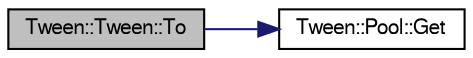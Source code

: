 digraph "Tween::Tween::To"
{
  bgcolor="transparent";
  edge [fontname="FreeSans",fontsize="10",labelfontname="FreeSans",labelfontsize="10"];
  node [fontname="FreeSans",fontsize="10",shape=record];
  rankdir="LR";
  Node1 [label="Tween::Tween::To",height=0.2,width=0.4,color="black", fillcolor="grey75", style="filled" fontcolor="black"];
  Node1 -> Node2 [color="midnightblue",fontsize="10",style="solid",fontname="FreeSans"];
  Node2 [label="Tween::Pool::Get",height=0.2,width=0.4,color="black",URL="$classTween_1_1Pool.html#a41800540f08ddf6f2ed04c3e0b53cee2"];
}
